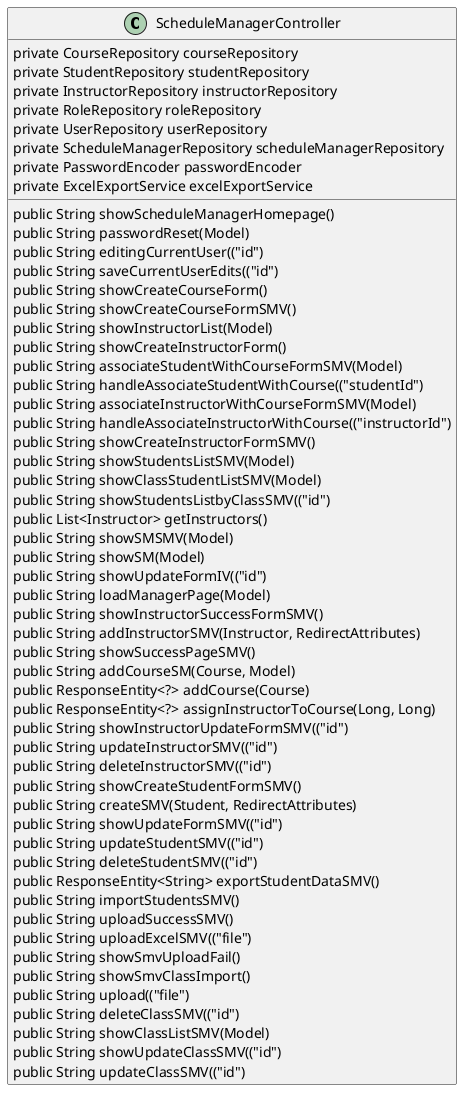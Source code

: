 @startuml
skinparam classAttributeIconSize 0
class ScheduleManagerController {
    private CourseRepository courseRepository
    private StudentRepository studentRepository
    private InstructorRepository instructorRepository
    private RoleRepository roleRepository
    private UserRepository userRepository
    private ScheduleManagerRepository scheduleManagerRepository
    private PasswordEncoder passwordEncoder
    private ExcelExportService excelExportService
    public String showScheduleManagerHomepage()
    public String passwordReset(Model)
    public String editingCurrentUser(("id")
    public String saveCurrentUserEdits(("id")
    public String showCreateCourseForm()
    public String showCreateCourseFormSMV()
    public String showInstructorList(Model)
    public String showCreateInstructorForm()
    public String associateStudentWithCourseFormSMV(Model)
    public String handleAssociateStudentWithCourse(("studentId")
    public String associateInstructorWithCourseFormSMV(Model)
    public String handleAssociateInstructorWithCourse(("instructorId")
    public String showCreateInstructorFormSMV()
    public String showStudentsListSMV(Model)
    public String showClassStudentListSMV(Model)
    public String showStudentsListbyClassSMV(("id")
    public List<Instructor> getInstructors()
    public String showSMSMV(Model)
    public String showSM(Model)
    public String showUpdateFormIV(("id")
    public String loadManagerPage(Model)
    public String showInstructorSuccessFormSMV()
    public String addInstructorSMV(Instructor, RedirectAttributes)
    public String showSuccessPageSMV()
    public String addCourseSM(Course, Model)
    public ResponseEntity<?> addCourse(Course)
    public ResponseEntity<?> assignInstructorToCourse(Long, Long)
    public String showInstructorUpdateFormSMV(("id")
    public String updateInstructorSMV(("id")
    public String deleteInstructorSMV(("id")
    public String showCreateStudentFormSMV()
    public String createSMV(Student, RedirectAttributes)
    public String showUpdateFormSMV(("id")
    public String updateStudentSMV(("id")
    public String deleteStudentSMV(("id")
    public ResponseEntity<String> exportStudentDataSMV()
    public String importStudentsSMV()
    public String uploadSuccessSMV()
    public String uploadExcelSMV(("file")
    public String showSmvUploadFail()
    public String showSmvClassImport()
    public String upload(("file")
    public String deleteClassSMV(("id")
    public String showClassListSMV(Model)
    public String showUpdateClassSMV(("id")
    public String updateClassSMV(("id")
}
@enduml
